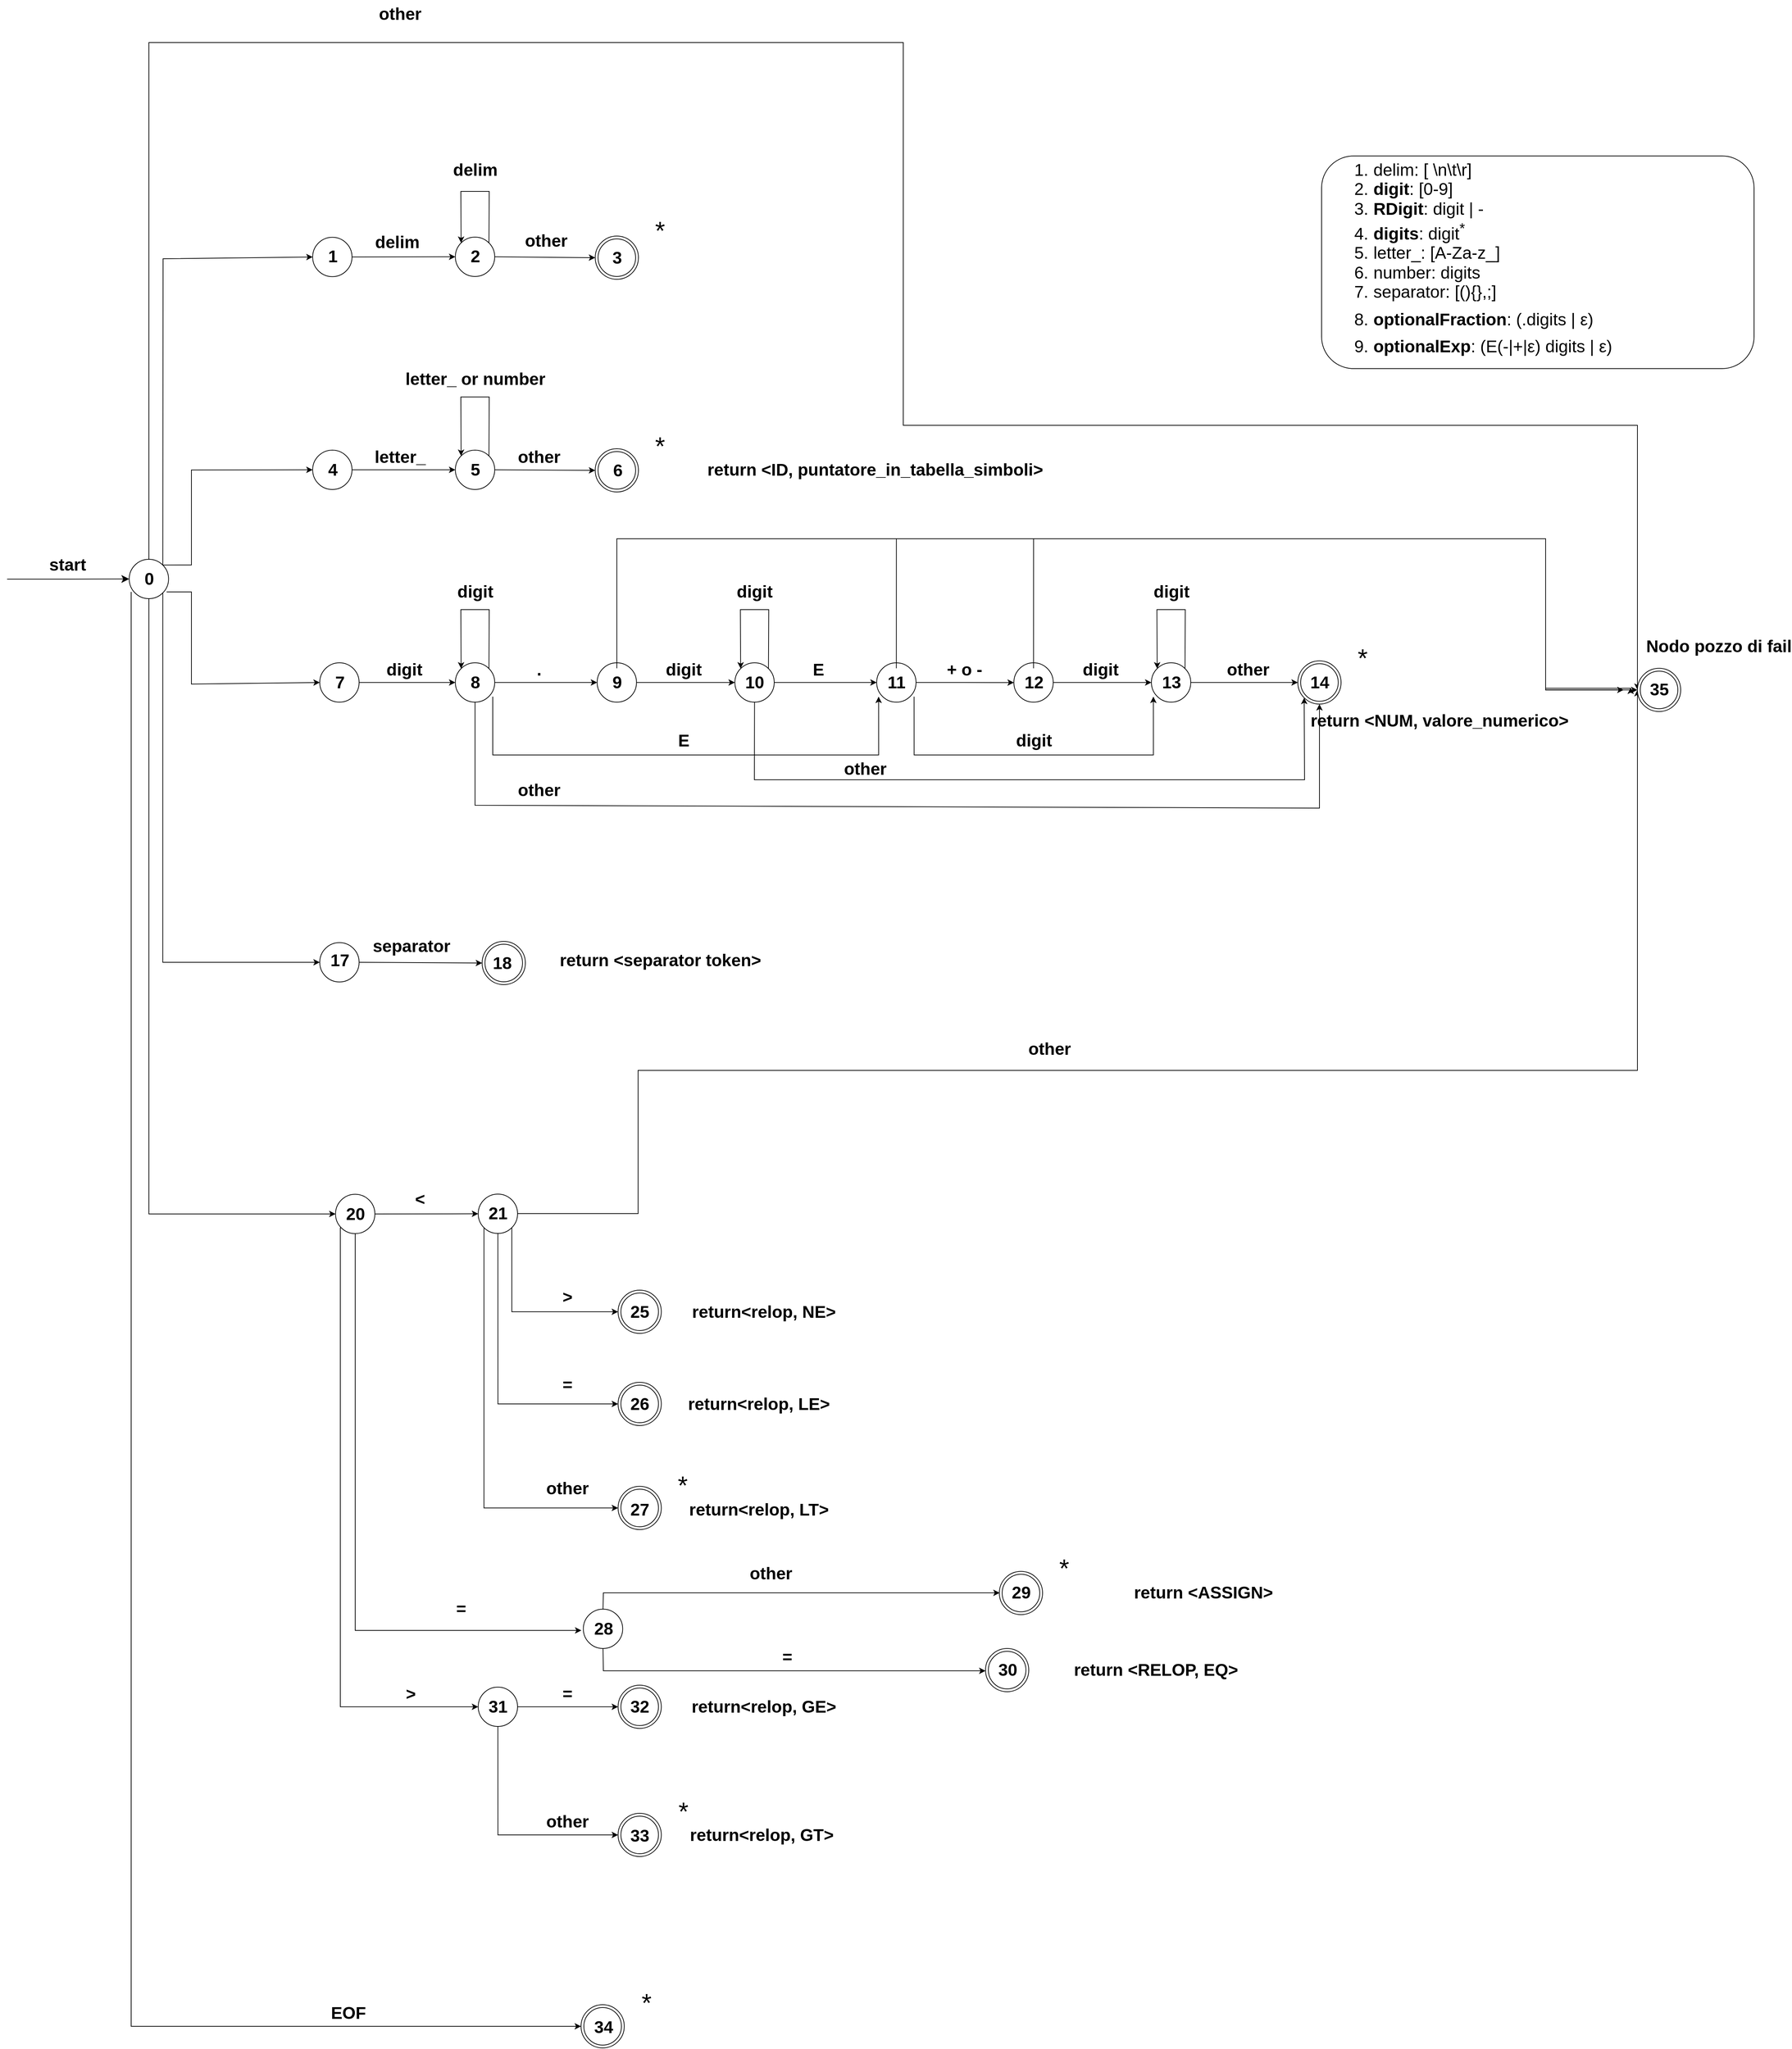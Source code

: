 <mxfile version="24.7.17">
  <diagram name="Pagina-1" id="WgW28uKz9br-Brw7BvRS">
    <mxGraphModel dx="2927" dy="2283" grid="1" gridSize="10" guides="1" tooltips="1" connect="1" arrows="1" fold="1" page="1" pageScale="1" pageWidth="827" pageHeight="1169" background="#ffffff" math="0" shadow="0">
      <root>
        <mxCell id="0" />
        <mxCell id="1" parent="0" />
        <mxCell id="e6L_8f4Bxv0aIU29b3-U-6" value="" style="ellipse;shape=doubleEllipse;whiteSpace=wrap;html=1;aspect=fixed;" parent="1" vertex="1">
          <mxGeometry x="-140" y="1108" width="61" height="61" as="geometry" />
        </mxCell>
        <mxCell id="9_uhdU1WOZ26FYubUej9-77" value="" style="ellipse;whiteSpace=wrap;html=1;aspect=fixed;" parent="1" vertex="1">
          <mxGeometry x="22.25" y="715" width="55.5" height="55.5" as="geometry" />
        </mxCell>
        <mxCell id="9_uhdU1WOZ26FYubUej9-138" style="edgeStyle=orthogonalEdgeStyle;rounded=0;orthogonalLoop=1;jettySize=auto;html=1;exitX=1;exitY=1;exitDx=0;exitDy=0;entryX=0;entryY=0.5;entryDx=0;entryDy=0;" parent="1" source="9_uhdU1WOZ26FYubUej9-35" target="9_uhdU1WOZ26FYubUej9-127" edge="1">
          <mxGeometry relative="1" as="geometry">
            <Array as="points">
              <mxPoint x="-590" y="1137" />
            </Array>
          </mxGeometry>
        </mxCell>
        <mxCell id="9_uhdU1WOZ26FYubUej9-169" style="edgeStyle=orthogonalEdgeStyle;rounded=0;orthogonalLoop=1;jettySize=auto;html=1;exitX=0.5;exitY=1;exitDx=0;exitDy=0;entryX=0;entryY=0.5;entryDx=0;entryDy=0;" parent="1" source="9_uhdU1WOZ26FYubUej9-35" target="9_uhdU1WOZ26FYubUej9-157" edge="1">
          <mxGeometry relative="1" as="geometry">
            <mxPoint x="-680" y="1515.594" as="targetPoint" />
          </mxGeometry>
        </mxCell>
        <mxCell id="9_uhdU1WOZ26FYubUej9-35" value="" style="ellipse;whiteSpace=wrap;html=1;aspect=fixed;" parent="1" vertex="1">
          <mxGeometry x="-637.75" y="569" width="55.5" height="55.5" as="geometry" />
        </mxCell>
        <mxCell id="9_uhdU1WOZ26FYubUej9-33" value="" style="ellipse;whiteSpace=wrap;html=1;aspect=fixed;" parent="1" vertex="1">
          <mxGeometry x="-177.75" y="114.5" width="55.5" height="55.5" as="geometry" />
        </mxCell>
        <mxCell id="9_uhdU1WOZ26FYubUej9-31" value="" style="ellipse;whiteSpace=wrap;html=1;aspect=fixed;" parent="1" vertex="1">
          <mxGeometry x="-379" y="114.75" width="55.5" height="55.5" as="geometry" />
        </mxCell>
        <mxCell id="9_uhdU1WOZ26FYubUej9-238" style="edgeStyle=orthogonalEdgeStyle;rounded=0;orthogonalLoop=1;jettySize=auto;html=1;exitX=0.5;exitY=0;exitDx=0;exitDy=0;entryX=0;entryY=0.5;entryDx=0;entryDy=0;" parent="1" source="9_uhdU1WOZ26FYubUej9-35" target="hFTQxjm5SU2RdiJBIE2X-9" edge="1">
          <mxGeometry relative="1" as="geometry">
            <mxPoint x="16.75" y="-169.5" as="targetPoint" />
            <Array as="points">
              <mxPoint x="-610" y="-160" />
              <mxPoint x="454" y="-160" />
              <mxPoint x="454" y="380" />
              <mxPoint x="1490" y="380" />
            </Array>
          </mxGeometry>
        </mxCell>
        <mxCell id="hFTQxjm5SU2RdiJBIE2X-6" style="edgeStyle=orthogonalEdgeStyle;rounded=0;orthogonalLoop=1;jettySize=auto;html=1;exitX=0.25;exitY=1;exitDx=0;exitDy=0;entryX=0;entryY=0.5;entryDx=0;entryDy=0;" parent="1" source="9_uhdU1WOZ26FYubUej9-2" target="hFTQxjm5SU2RdiJBIE2X-1" edge="1">
          <mxGeometry relative="1" as="geometry" />
        </mxCell>
        <mxCell id="9_uhdU1WOZ26FYubUej9-2" value="0" style="text;strokeColor=none;fillColor=none;html=1;fontSize=24;fontStyle=1;verticalAlign=middle;align=center;" parent="1" vertex="1">
          <mxGeometry x="-660" y="579.5" width="100" height="35.5" as="geometry" />
        </mxCell>
        <mxCell id="9_uhdU1WOZ26FYubUej9-5" value="" style="edgeStyle=elbowEdgeStyle;elbow=horizontal;endArrow=classic;html=1;curved=0;rounded=0;endSize=8;startSize=8;entryX=0;entryY=0.5;entryDx=0;entryDy=0;" parent="1" target="9_uhdU1WOZ26FYubUej9-35" edge="1">
          <mxGeometry width="50" height="50" relative="1" as="geometry">
            <mxPoint x="-810" y="597" as="sourcePoint" />
            <mxPoint x="-610" y="480" as="targetPoint" />
          </mxGeometry>
        </mxCell>
        <mxCell id="9_uhdU1WOZ26FYubUej9-6" value="start" style="text;strokeColor=none;fillColor=none;html=1;fontSize=24;fontStyle=1;verticalAlign=middle;align=center;" parent="1" vertex="1">
          <mxGeometry x="-759" y="569" width="67" height="15" as="geometry" />
        </mxCell>
        <mxCell id="9_uhdU1WOZ26FYubUej9-10" value="" style="endArrow=classic;html=1;rounded=0;exitX=1;exitY=0;exitDx=0;exitDy=0;entryX=0;entryY=0.5;entryDx=0;entryDy=0;" parent="1" source="9_uhdU1WOZ26FYubUej9-35" target="9_uhdU1WOZ26FYubUej9-31" edge="1">
          <mxGeometry width="50" height="50" relative="1" as="geometry">
            <mxPoint x="-599.02" y="568.641" as="sourcePoint" />
            <mxPoint x="-390.0" y="265.5" as="targetPoint" />
            <Array as="points">
              <mxPoint x="-590" y="145" />
            </Array>
          </mxGeometry>
        </mxCell>
        <mxCell id="9_uhdU1WOZ26FYubUej9-11" value="1" style="text;strokeColor=none;fillColor=none;html=1;fontSize=24;fontStyle=1;verticalAlign=middle;align=center;" parent="1" vertex="1">
          <mxGeometry x="-401.25" y="122" width="100" height="40" as="geometry" />
        </mxCell>
        <mxCell id="9_uhdU1WOZ26FYubUej9-15" value="2" style="text;strokeColor=none;fillColor=none;html=1;fontSize=24;fontStyle=1;verticalAlign=middle;align=center;" parent="1" vertex="1">
          <mxGeometry x="-200" y="122.25" width="100" height="40" as="geometry" />
        </mxCell>
        <mxCell id="9_uhdU1WOZ26FYubUej9-16" value="" style="endArrow=classic;html=1;rounded=0;exitX=1;exitY=0.5;exitDx=0;exitDy=0;entryX=0;entryY=0.5;entryDx=0;entryDy=0;" parent="1" source="9_uhdU1WOZ26FYubUej9-31" target="9_uhdU1WOZ26FYubUej9-33" edge="1">
          <mxGeometry width="50" height="50" relative="1" as="geometry">
            <mxPoint x="-420" y="352" as="sourcePoint" />
            <mxPoint x="-180" y="142" as="targetPoint" />
          </mxGeometry>
        </mxCell>
        <mxCell id="9_uhdU1WOZ26FYubUej9-17" value="delim" style="text;strokeColor=none;fillColor=none;html=1;fontSize=24;fontStyle=1;verticalAlign=middle;align=center;" parent="1" vertex="1">
          <mxGeometry x="-310" y="102" width="100" height="40" as="geometry" />
        </mxCell>
        <mxCell id="9_uhdU1WOZ26FYubUej9-19" value="" style="endArrow=classic;html=1;rounded=0;exitX=1;exitY=0;exitDx=0;exitDy=0;entryX=0;entryY=0;entryDx=0;entryDy=0;" parent="1" source="9_uhdU1WOZ26FYubUej9-33" target="9_uhdU1WOZ26FYubUej9-33" edge="1">
          <mxGeometry width="50" height="50" relative="1" as="geometry">
            <mxPoint x="-128.433" y="120.503" as="sourcePoint" />
            <mxPoint x="-175" y="140" as="targetPoint" />
            <Array as="points">
              <mxPoint x="-130" y="50" />
              <mxPoint x="-170" y="50" />
            </Array>
          </mxGeometry>
        </mxCell>
        <mxCell id="9_uhdU1WOZ26FYubUej9-20" value="delim" style="text;strokeColor=none;fillColor=none;html=1;fontSize=24;fontStyle=1;verticalAlign=middle;align=center;" parent="1" vertex="1">
          <mxGeometry x="-200" width="100" height="40" as="geometry" />
        </mxCell>
        <mxCell id="9_uhdU1WOZ26FYubUej9-22" value="" style="ellipse;shape=doubleEllipse;whiteSpace=wrap;html=1;aspect=fixed;" parent="1" vertex="1">
          <mxGeometry x="19.5" y="113" width="61" height="61" as="geometry" />
        </mxCell>
        <mxCell id="9_uhdU1WOZ26FYubUej9-23" value="3" style="text;strokeColor=none;fillColor=none;html=1;fontSize=24;fontStyle=1;verticalAlign=middle;align=center;" parent="1" vertex="1">
          <mxGeometry y="123.5" width="100" height="40" as="geometry" />
        </mxCell>
        <mxCell id="9_uhdU1WOZ26FYubUej9-24" value="" style="endArrow=classic;html=1;rounded=0;entryX=0;entryY=0.5;entryDx=0;entryDy=0;exitX=1;exitY=0.5;exitDx=0;exitDy=0;" parent="1" source="9_uhdU1WOZ26FYubUej9-33" target="9_uhdU1WOZ26FYubUej9-22" edge="1">
          <mxGeometry width="50" height="50" relative="1" as="geometry">
            <mxPoint x="-117.121" y="142.147" as="sourcePoint" />
            <mxPoint x="-250" y="230" as="targetPoint" />
          </mxGeometry>
        </mxCell>
        <mxCell id="9_uhdU1WOZ26FYubUej9-27" value="other" style="text;strokeColor=none;fillColor=none;html=1;fontSize=24;fontStyle=1;verticalAlign=middle;align=center;" parent="1" vertex="1">
          <mxGeometry x="-100" y="100" width="100" height="40" as="geometry" />
        </mxCell>
        <mxCell id="9_uhdU1WOZ26FYubUej9-28" value="&lt;font style=&quot;font-size: 36px;&quot;&gt;*&lt;/font&gt;" style="text;html=1;align=center;verticalAlign=middle;whiteSpace=wrap;rounded=0;" parent="1" vertex="1">
          <mxGeometry x="80.5" y="90" width="60" height="30" as="geometry" />
        </mxCell>
        <mxCell id="9_uhdU1WOZ26FYubUej9-36" value="" style="ellipse;whiteSpace=wrap;html=1;aspect=fixed;" parent="1" vertex="1">
          <mxGeometry x="-379" y="415" width="55.5" height="55.5" as="geometry" />
        </mxCell>
        <mxCell id="9_uhdU1WOZ26FYubUej9-37" value="4" style="text;strokeColor=none;fillColor=none;html=1;fontSize=24;fontStyle=1;verticalAlign=middle;align=center;" parent="1" vertex="1">
          <mxGeometry x="-401.25" y="422.75" width="100" height="40" as="geometry" />
        </mxCell>
        <mxCell id="9_uhdU1WOZ26FYubUej9-38" value="" style="endArrow=classic;html=1;rounded=0;exitX=1;exitY=0;exitDx=0;exitDy=0;entryX=0;entryY=0.5;entryDx=0;entryDy=0;" parent="1" source="9_uhdU1WOZ26FYubUej9-35" target="9_uhdU1WOZ26FYubUej9-36" edge="1">
          <mxGeometry width="50" height="50" relative="1" as="geometry">
            <mxPoint x="-280" y="505" as="sourcePoint" />
            <mxPoint x="-410" y="365" as="targetPoint" />
            <Array as="points">
              <mxPoint x="-550" y="577" />
              <mxPoint x="-550" y="443" />
            </Array>
          </mxGeometry>
        </mxCell>
        <mxCell id="9_uhdU1WOZ26FYubUej9-39" value="" style="endArrow=classic;html=1;rounded=0;exitX=1;exitY=0.5;exitDx=0;exitDy=0;entryX=0;entryY=0.5;entryDx=0;entryDy=0;" parent="1" source="9_uhdU1WOZ26FYubUej9-36" target="9_uhdU1WOZ26FYubUej9-40" edge="1">
          <mxGeometry width="50" height="50" relative="1" as="geometry">
            <mxPoint x="-310" y="485" as="sourcePoint" />
            <mxPoint x="-180" y="443" as="targetPoint" />
          </mxGeometry>
        </mxCell>
        <mxCell id="9_uhdU1WOZ26FYubUej9-40" value="" style="ellipse;whiteSpace=wrap;html=1;aspect=fixed;" parent="1" vertex="1">
          <mxGeometry x="-177.75" y="415" width="55.5" height="55.5" as="geometry" />
        </mxCell>
        <mxCell id="9_uhdU1WOZ26FYubUej9-42" value="" style="endArrow=classic;html=1;rounded=0;exitX=1;exitY=0.5;exitDx=0;exitDy=0;entryX=0;entryY=0.5;entryDx=0;entryDy=0;" parent="1" source="9_uhdU1WOZ26FYubUej9-40" target="9_uhdU1WOZ26FYubUej9-46" edge="1">
          <mxGeometry width="50" height="50" relative="1" as="geometry">
            <mxPoint x="-390" y="695" as="sourcePoint" />
            <mxPoint x="22.25" y="442.75" as="targetPoint" />
          </mxGeometry>
        </mxCell>
        <mxCell id="9_uhdU1WOZ26FYubUej9-43" value="5" style="text;strokeColor=none;fillColor=none;html=1;fontSize=24;fontStyle=1;verticalAlign=middle;align=center;" parent="1" vertex="1">
          <mxGeometry x="-200" y="422.75" width="100" height="40" as="geometry" />
        </mxCell>
        <mxCell id="9_uhdU1WOZ26FYubUej9-46" value="" style="ellipse;shape=doubleEllipse;whiteSpace=wrap;html=1;aspect=fixed;" parent="1" vertex="1">
          <mxGeometry x="19.5" y="413" width="61" height="61" as="geometry" />
        </mxCell>
        <mxCell id="9_uhdU1WOZ26FYubUej9-47" value="6" style="text;strokeColor=none;fillColor=none;html=1;fontSize=24;fontStyle=1;verticalAlign=middle;align=center;" parent="1" vertex="1">
          <mxGeometry x="1" y="423.5" width="100" height="40" as="geometry" />
        </mxCell>
        <mxCell id="9_uhdU1WOZ26FYubUej9-48" value="&lt;font style=&quot;font-size: 36px;&quot;&gt;*&lt;/font&gt;" style="text;html=1;align=center;verticalAlign=middle;whiteSpace=wrap;rounded=0;" parent="1" vertex="1">
          <mxGeometry x="80.5" y="393.5" width="60" height="30" as="geometry" />
        </mxCell>
        <mxCell id="9_uhdU1WOZ26FYubUej9-49" value="letter_" style="text;strokeColor=none;fillColor=none;html=1;fontSize=24;fontStyle=1;verticalAlign=middle;align=center;" parent="1" vertex="1">
          <mxGeometry x="-306" y="405" width="100" height="40" as="geometry" />
        </mxCell>
        <mxCell id="9_uhdU1WOZ26FYubUej9-50" value="" style="endArrow=classic;html=1;rounded=0;exitX=1;exitY=0;exitDx=0;exitDy=0;entryX=0;entryY=0;entryDx=0;entryDy=0;" parent="1" source="9_uhdU1WOZ26FYubUej9-40" target="9_uhdU1WOZ26FYubUej9-40" edge="1">
          <mxGeometry width="50" height="50" relative="1" as="geometry">
            <mxPoint x="-130" y="413" as="sourcePoint" />
            <mxPoint x="-170" y="413" as="targetPoint" />
            <Array as="points">
              <mxPoint x="-130" y="340" />
              <mxPoint x="-170" y="340" />
            </Array>
          </mxGeometry>
        </mxCell>
        <mxCell id="9_uhdU1WOZ26FYubUej9-51" value="letter_ or number" style="text;strokeColor=none;fillColor=none;html=1;fontSize=24;fontStyle=1;verticalAlign=middle;align=center;" parent="1" vertex="1">
          <mxGeometry x="-200" y="295" width="100" height="40" as="geometry" />
        </mxCell>
        <mxCell id="9_uhdU1WOZ26FYubUej9-53" value="other" style="text;strokeColor=none;fillColor=none;html=1;fontSize=24;fontStyle=1;verticalAlign=middle;align=center;" parent="1" vertex="1">
          <mxGeometry x="-110" y="405" width="100" height="40" as="geometry" />
        </mxCell>
        <mxCell id="9_uhdU1WOZ26FYubUej9-55" value="return &amp;lt;ID, puntatore_in_tabella_simboli&amp;gt;" style="text;strokeColor=none;fillColor=none;html=1;fontSize=24;fontStyle=1;verticalAlign=middle;align=center;" parent="1" vertex="1">
          <mxGeometry x="364" y="422.75" width="100" height="40" as="geometry" />
        </mxCell>
        <mxCell id="9_uhdU1WOZ26FYubUej9-65" value="" style="endArrow=classic;html=1;rounded=0;exitX=0.75;exitY=1;exitDx=0;exitDy=0;entryX=0;entryY=0.5;entryDx=0;entryDy=0;" parent="1" source="9_uhdU1WOZ26FYubUej9-2" target="9_uhdU1WOZ26FYubUej9-66" edge="1">
          <mxGeometry width="50" height="50" relative="1" as="geometry">
            <mxPoint x="-540" y="665.219" as="sourcePoint" />
            <mxPoint x="-390" y="745" as="targetPoint" />
            <Array as="points">
              <mxPoint x="-550" y="615" />
              <mxPoint x="-550" y="745" />
            </Array>
          </mxGeometry>
        </mxCell>
        <mxCell id="9_uhdU1WOZ26FYubUej9-66" value="" style="ellipse;whiteSpace=wrap;html=1;aspect=fixed;" parent="1" vertex="1">
          <mxGeometry x="-369" y="715" width="55.5" height="55.5" as="geometry" />
        </mxCell>
        <mxCell id="9_uhdU1WOZ26FYubUej9-67" value="7" style="text;strokeColor=none;fillColor=none;html=1;fontSize=24;fontStyle=1;verticalAlign=middle;align=center;" parent="1" vertex="1">
          <mxGeometry x="-391.25" y="722.75" width="100" height="40" as="geometry" />
        </mxCell>
        <mxCell id="9_uhdU1WOZ26FYubUej9-68" value="" style="endArrow=classic;html=1;rounded=0;entryX=0;entryY=0.5;entryDx=0;entryDy=0;exitX=1;exitY=0.5;exitDx=0;exitDy=0;" parent="1" source="9_uhdU1WOZ26FYubUej9-66" target="9_uhdU1WOZ26FYubUej9-69" edge="1">
          <mxGeometry width="50" height="50" relative="1" as="geometry">
            <mxPoint x="-310" y="743" as="sourcePoint" />
            <mxPoint x="-167" y="743" as="targetPoint" />
          </mxGeometry>
        </mxCell>
        <mxCell id="9_uhdU1WOZ26FYubUej9-69" value="" style="ellipse;whiteSpace=wrap;html=1;aspect=fixed;" parent="1" vertex="1">
          <mxGeometry x="-177.75" y="715" width="55.5" height="55.5" as="geometry" />
        </mxCell>
        <mxCell id="GGLiONGw6-5u2sI7iCdK-1" style="edgeStyle=orthogonalEdgeStyle;rounded=0;orthogonalLoop=1;jettySize=auto;html=1;exitX=0.5;exitY=0;exitDx=0;exitDy=0;entryX=0;entryY=0.5;entryDx=0;entryDy=0;" parent="1" source="9_uhdU1WOZ26FYubUej9-70" target="hFTQxjm5SU2RdiJBIE2X-10" edge="1">
          <mxGeometry relative="1" as="geometry">
            <Array as="points">
              <mxPoint x="50" y="540" />
              <mxPoint x="1360" y="540" />
              <mxPoint x="1360" y="753" />
            </Array>
          </mxGeometry>
        </mxCell>
        <mxCell id="9_uhdU1WOZ26FYubUej9-70" value="9" style="text;strokeColor=none;fillColor=none;html=1;fontSize=24;fontStyle=1;verticalAlign=middle;align=center;" parent="1" vertex="1">
          <mxGeometry y="722.75" width="100" height="40" as="geometry" />
        </mxCell>
        <mxCell id="9_uhdU1WOZ26FYubUej9-71" value="digit" style="text;strokeColor=none;fillColor=none;html=1;fontSize=24;fontStyle=1;verticalAlign=middle;align=center;" parent="1" vertex="1">
          <mxGeometry x="-300" y="705" width="100" height="40" as="geometry" />
        </mxCell>
        <mxCell id="9_uhdU1WOZ26FYubUej9-72" value="" style="endArrow=classic;html=1;rounded=0;exitX=1;exitY=0;exitDx=0;exitDy=0;entryX=0;entryY=0;entryDx=0;entryDy=0;" parent="1" source="9_uhdU1WOZ26FYubUej9-69" target="9_uhdU1WOZ26FYubUej9-69" edge="1">
          <mxGeometry width="50" height="50" relative="1" as="geometry">
            <mxPoint x="-130" y="713" as="sourcePoint" />
            <mxPoint x="-170" y="713" as="targetPoint" />
            <Array as="points">
              <mxPoint x="-130" y="640" />
              <mxPoint x="-170" y="640" />
            </Array>
          </mxGeometry>
        </mxCell>
        <mxCell id="9_uhdU1WOZ26FYubUej9-73" value="digit" style="text;strokeColor=none;fillColor=none;html=1;fontSize=24;fontStyle=1;verticalAlign=middle;align=center;" parent="1" vertex="1">
          <mxGeometry x="-200" y="595" width="100" height="40" as="geometry" />
        </mxCell>
        <mxCell id="9_uhdU1WOZ26FYubUej9-76" value="" style="endArrow=classic;html=1;rounded=0;exitX=1;exitY=0.5;exitDx=0;exitDy=0;entryX=0;entryY=0.5;entryDx=0;entryDy=0;" parent="1" source="9_uhdU1WOZ26FYubUej9-69" target="9_uhdU1WOZ26FYubUej9-77" edge="1">
          <mxGeometry width="50" height="50" relative="1" as="geometry">
            <mxPoint x="90" y="695" as="sourcePoint" />
            <mxPoint x="30" y="743" as="targetPoint" />
          </mxGeometry>
        </mxCell>
        <mxCell id="9_uhdU1WOZ26FYubUej9-78" value="" style="endArrow=classic;html=1;rounded=0;exitX=0.5;exitY=1;exitDx=0;exitDy=0;entryX=0.5;entryY=1;entryDx=0;entryDy=0;" parent="1" source="9_uhdU1WOZ26FYubUej9-69" target="9_uhdU1WOZ26FYubUej9-111" edge="1">
          <mxGeometry width="50" height="50" relative="1" as="geometry">
            <mxPoint x="-112" y="753" as="sourcePoint" />
            <mxPoint x="1030" y="920" as="targetPoint" />
            <Array as="points">
              <mxPoint x="-150" y="916" />
              <mxPoint x="1041" y="920" />
            </Array>
          </mxGeometry>
        </mxCell>
        <mxCell id="9_uhdU1WOZ26FYubUej9-121" style="edgeStyle=orthogonalEdgeStyle;rounded=0;orthogonalLoop=1;jettySize=auto;html=1;exitX=0.75;exitY=1;exitDx=0;exitDy=0;entryX=0.25;entryY=1;entryDx=0;entryDy=0;" parent="1" source="9_uhdU1WOZ26FYubUej9-80" target="9_uhdU1WOZ26FYubUej9-107" edge="1">
          <mxGeometry relative="1" as="geometry">
            <Array as="points">
              <mxPoint x="-125" y="845" />
              <mxPoint x="419" y="845" />
            </Array>
          </mxGeometry>
        </mxCell>
        <mxCell id="9_uhdU1WOZ26FYubUej9-80" value="8" style="text;strokeColor=none;fillColor=none;html=1;fontSize=24;fontStyle=1;verticalAlign=middle;align=center;" parent="1" vertex="1">
          <mxGeometry x="-200" y="722.75" width="100" height="40" as="geometry" />
        </mxCell>
        <mxCell id="9_uhdU1WOZ26FYubUej9-81" value="." style="text;strokeColor=none;fillColor=none;html=1;fontSize=24;fontStyle=1;verticalAlign=middle;align=center;" parent="1" vertex="1">
          <mxGeometry x="-110" y="705" width="100" height="40" as="geometry" />
        </mxCell>
        <mxCell id="9_uhdU1WOZ26FYubUej9-93" style="edgeStyle=orthogonalEdgeStyle;rounded=0;orthogonalLoop=1;jettySize=auto;html=1;exitX=1;exitY=0.5;exitDx=0;exitDy=0;" parent="1" source="9_uhdU1WOZ26FYubUej9-82" edge="1">
          <mxGeometry relative="1" as="geometry">
            <mxPoint x="610.0" y="742.923" as="targetPoint" />
          </mxGeometry>
        </mxCell>
        <mxCell id="9_uhdU1WOZ26FYubUej9-82" value="" style="ellipse;whiteSpace=wrap;html=1;aspect=fixed;" parent="1" vertex="1">
          <mxGeometry x="416.5" y="715" width="55.5" height="55.5" as="geometry" />
        </mxCell>
        <mxCell id="9_uhdU1WOZ26FYubUej9-83" value="" style="endArrow=classic;html=1;rounded=0;entryX=0;entryY=0.5;entryDx=0;entryDy=0;exitX=1;exitY=0.5;exitDx=0;exitDy=0;" parent="1" source="9_uhdU1WOZ26FYubUej9-77" target="9_uhdU1WOZ26FYubUej9-84" edge="1">
          <mxGeometry width="50" height="50" relative="1" as="geometry">
            <mxPoint x="60.0" y="742.75" as="sourcePoint" />
            <mxPoint x="227.25" y="743" as="targetPoint" />
          </mxGeometry>
        </mxCell>
        <mxCell id="9_uhdU1WOZ26FYubUej9-84" value="" style="ellipse;whiteSpace=wrap;html=1;aspect=fixed;" parent="1" vertex="1">
          <mxGeometry x="216.5" y="715" width="55.5" height="55.5" as="geometry" />
        </mxCell>
        <mxCell id="9_uhdU1WOZ26FYubUej9-85" value="digit" style="text;strokeColor=none;fillColor=none;html=1;fontSize=24;fontStyle=1;verticalAlign=middle;align=center;" parent="1" vertex="1">
          <mxGeometry x="94.25" y="705" width="100" height="40" as="geometry" />
        </mxCell>
        <mxCell id="9_uhdU1WOZ26FYubUej9-86" value="" style="endArrow=classic;html=1;rounded=0;exitX=1;exitY=0;exitDx=0;exitDy=0;entryX=0;entryY=0;entryDx=0;entryDy=0;" parent="1" source="9_uhdU1WOZ26FYubUej9-84" target="9_uhdU1WOZ26FYubUej9-84" edge="1">
          <mxGeometry width="50" height="50" relative="1" as="geometry">
            <mxPoint x="264.25" y="713" as="sourcePoint" />
            <mxPoint x="224.25" y="713" as="targetPoint" />
            <Array as="points">
              <mxPoint x="264.25" y="640" />
              <mxPoint x="224.25" y="640" />
            </Array>
          </mxGeometry>
        </mxCell>
        <mxCell id="9_uhdU1WOZ26FYubUej9-87" value="digit" style="text;strokeColor=none;fillColor=none;html=1;fontSize=24;fontStyle=1;verticalAlign=middle;align=center;" parent="1" vertex="1">
          <mxGeometry x="194.25" y="595" width="100" height="40" as="geometry" />
        </mxCell>
        <mxCell id="9_uhdU1WOZ26FYubUej9-88" value="" style="endArrow=classic;html=1;rounded=0;exitX=1;exitY=0.5;exitDx=0;exitDy=0;entryX=0;entryY=0.5;entryDx=0;entryDy=0;" parent="1" source="9_uhdU1WOZ26FYubUej9-84" target="9_uhdU1WOZ26FYubUej9-82" edge="1">
          <mxGeometry width="50" height="50" relative="1" as="geometry">
            <mxPoint x="484.25" y="695" as="sourcePoint" />
            <mxPoint x="424.25" y="743" as="targetPoint" />
          </mxGeometry>
        </mxCell>
        <mxCell id="9_uhdU1WOZ26FYubUej9-89" value="10" style="text;strokeColor=none;fillColor=none;html=1;fontSize=24;fontStyle=1;verticalAlign=middle;align=center;" parent="1" vertex="1">
          <mxGeometry x="194.25" y="722.75" width="100" height="40" as="geometry" />
        </mxCell>
        <mxCell id="9_uhdU1WOZ26FYubUej9-90" value="E" style="text;strokeColor=none;fillColor=none;html=1;fontSize=24;fontStyle=1;verticalAlign=middle;align=center;" parent="1" vertex="1">
          <mxGeometry x="284.25" y="705" width="100" height="40" as="geometry" />
        </mxCell>
        <mxCell id="9_uhdU1WOZ26FYubUej9-91" value="" style="endArrow=classic;html=1;rounded=0;exitX=0.5;exitY=1;exitDx=0;exitDy=0;entryX=0;entryY=1;entryDx=0;entryDy=0;" parent="1" source="9_uhdU1WOZ26FYubUej9-84" target="9_uhdU1WOZ26FYubUej9-111" edge="1">
          <mxGeometry width="50" height="50" relative="1" as="geometry">
            <mxPoint x="248.5" y="770.5" as="sourcePoint" />
            <mxPoint x="417.5" y="915.5" as="targetPoint" />
            <Array as="points">
              <mxPoint x="244" y="880" />
              <mxPoint x="1020" y="880" />
            </Array>
          </mxGeometry>
        </mxCell>
        <mxCell id="9_uhdU1WOZ26FYubUej9-94" value="" style="ellipse;whiteSpace=wrap;html=1;aspect=fixed;" parent="1" vertex="1">
          <mxGeometry x="610" y="715" width="55.5" height="55.5" as="geometry" />
        </mxCell>
        <mxCell id="9_uhdU1WOZ26FYubUej9-95" value="+ o -" style="text;strokeColor=none;fillColor=none;html=1;fontSize=24;fontStyle=1;verticalAlign=middle;align=center;" parent="1" vertex="1">
          <mxGeometry x="490" y="705" width="100" height="40" as="geometry" />
        </mxCell>
        <mxCell id="9_uhdU1WOZ26FYubUej9-102" value="" style="endArrow=classic;html=1;rounded=0;entryX=0;entryY=0.5;entryDx=0;entryDy=0;exitX=1;exitY=0.5;exitDx=0;exitDy=0;" parent="1" source="9_uhdU1WOZ26FYubUej9-94" target="9_uhdU1WOZ26FYubUej9-103" edge="1">
          <mxGeometry width="50" height="50" relative="1" as="geometry">
            <mxPoint x="665.5" y="743" as="sourcePoint" />
            <mxPoint x="814.75" y="743" as="targetPoint" />
          </mxGeometry>
        </mxCell>
        <mxCell id="9_uhdU1WOZ26FYubUej9-113" style="edgeStyle=orthogonalEdgeStyle;rounded=0;orthogonalLoop=1;jettySize=auto;html=1;exitX=1;exitY=0.5;exitDx=0;exitDy=0;" parent="1" source="9_uhdU1WOZ26FYubUej9-103" target="9_uhdU1WOZ26FYubUej9-111" edge="1">
          <mxGeometry relative="1" as="geometry" />
        </mxCell>
        <mxCell id="9_uhdU1WOZ26FYubUej9-103" value="" style="ellipse;whiteSpace=wrap;html=1;aspect=fixed;" parent="1" vertex="1">
          <mxGeometry x="804" y="715" width="55.5" height="55.5" as="geometry" />
        </mxCell>
        <mxCell id="9_uhdU1WOZ26FYubUej9-104" value="digit" style="text;strokeColor=none;fillColor=none;html=1;fontSize=24;fontStyle=1;verticalAlign=middle;align=center;" parent="1" vertex="1">
          <mxGeometry x="681.75" y="705" width="100" height="40" as="geometry" />
        </mxCell>
        <mxCell id="9_uhdU1WOZ26FYubUej9-105" value="" style="endArrow=classic;html=1;rounded=0;exitX=1;exitY=0;exitDx=0;exitDy=0;entryX=0;entryY=0;entryDx=0;entryDy=0;" parent="1" source="9_uhdU1WOZ26FYubUej9-103" target="9_uhdU1WOZ26FYubUej9-103" edge="1">
          <mxGeometry width="50" height="50" relative="1" as="geometry">
            <mxPoint x="851.75" y="713" as="sourcePoint" />
            <mxPoint x="811.75" y="713" as="targetPoint" />
            <Array as="points">
              <mxPoint x="851.75" y="640" />
              <mxPoint x="811.75" y="640" />
            </Array>
          </mxGeometry>
        </mxCell>
        <mxCell id="9_uhdU1WOZ26FYubUej9-106" value="digit" style="text;strokeColor=none;fillColor=none;html=1;fontSize=24;fontStyle=1;verticalAlign=middle;align=center;" parent="1" vertex="1">
          <mxGeometry x="781.75" y="595" width="100" height="40" as="geometry" />
        </mxCell>
        <mxCell id="9_uhdU1WOZ26FYubUej9-122" style="edgeStyle=orthogonalEdgeStyle;rounded=0;orthogonalLoop=1;jettySize=auto;html=1;exitX=0.75;exitY=1;exitDx=0;exitDy=0;entryX=0.25;entryY=1;entryDx=0;entryDy=0;" parent="1" source="9_uhdU1WOZ26FYubUej9-107" target="9_uhdU1WOZ26FYubUej9-117" edge="1">
          <mxGeometry relative="1" as="geometry">
            <Array as="points">
              <mxPoint x="469" y="845" />
              <mxPoint x="807" y="845" />
            </Array>
          </mxGeometry>
        </mxCell>
        <mxCell id="hFTQxjm5SU2RdiJBIE2X-13" style="edgeStyle=orthogonalEdgeStyle;rounded=0;orthogonalLoop=1;jettySize=auto;html=1;exitX=0.5;exitY=0;exitDx=0;exitDy=0;" parent="1" source="9_uhdU1WOZ26FYubUej9-107" edge="1">
          <mxGeometry relative="1" as="geometry">
            <mxPoint x="1480" y="750.0" as="targetPoint" />
            <Array as="points">
              <mxPoint x="444" y="540" />
              <mxPoint x="1360" y="540" />
              <mxPoint x="1360" y="751" />
            </Array>
          </mxGeometry>
        </mxCell>
        <mxCell id="9_uhdU1WOZ26FYubUej9-107" value="11" style="text;strokeColor=none;fillColor=none;html=1;fontSize=24;fontStyle=1;verticalAlign=middle;align=center;" parent="1" vertex="1">
          <mxGeometry x="394.25" y="722.75" width="100" height="40" as="geometry" />
        </mxCell>
        <mxCell id="hFTQxjm5SU2RdiJBIE2X-12" style="edgeStyle=orthogonalEdgeStyle;rounded=0;orthogonalLoop=1;jettySize=auto;html=1;exitX=0.5;exitY=0;exitDx=0;exitDy=0;entryX=0;entryY=0.5;entryDx=0;entryDy=0;" parent="1" source="9_uhdU1WOZ26FYubUej9-108" target="hFTQxjm5SU2RdiJBIE2X-9" edge="1">
          <mxGeometry relative="1" as="geometry">
            <mxPoint x="1440" y="730" as="targetPoint" />
            <Array as="points">
              <mxPoint x="638" y="540" />
              <mxPoint x="1360" y="540" />
              <mxPoint x="1360" y="753" />
            </Array>
          </mxGeometry>
        </mxCell>
        <mxCell id="9_uhdU1WOZ26FYubUej9-108" value="12" style="text;strokeColor=none;fillColor=none;html=1;fontSize=24;fontStyle=1;verticalAlign=middle;align=center;" parent="1" vertex="1">
          <mxGeometry x="587.75" y="722.75" width="100" height="40" as="geometry" />
        </mxCell>
        <mxCell id="9_uhdU1WOZ26FYubUej9-111" value="" style="ellipse;shape=doubleEllipse;whiteSpace=wrap;html=1;aspect=fixed;" parent="1" vertex="1">
          <mxGeometry x="1010.5" y="712.25" width="61" height="61" as="geometry" />
        </mxCell>
        <mxCell id="9_uhdU1WOZ26FYubUej9-114" value="other" style="text;strokeColor=none;fillColor=none;html=1;fontSize=24;fontStyle=1;verticalAlign=middle;align=center;" parent="1" vertex="1">
          <mxGeometry x="890" y="705" width="100" height="40" as="geometry" />
        </mxCell>
        <mxCell id="9_uhdU1WOZ26FYubUej9-115" value="other" style="text;strokeColor=none;fillColor=none;html=1;fontSize=24;fontStyle=1;verticalAlign=middle;align=center;" parent="1" vertex="1">
          <mxGeometry x="350" y="845" width="100" height="40" as="geometry" />
        </mxCell>
        <mxCell id="9_uhdU1WOZ26FYubUej9-116" value="other" style="text;strokeColor=none;fillColor=none;html=1;fontSize=24;fontStyle=1;verticalAlign=middle;align=center;" parent="1" vertex="1">
          <mxGeometry x="-110" y="875" width="100" height="40" as="geometry" />
        </mxCell>
        <mxCell id="9_uhdU1WOZ26FYubUej9-117" value="13" style="text;strokeColor=none;fillColor=none;html=1;fontSize=24;fontStyle=1;verticalAlign=middle;align=center;" parent="1" vertex="1">
          <mxGeometry x="781.75" y="722.75" width="100" height="40" as="geometry" />
        </mxCell>
        <mxCell id="9_uhdU1WOZ26FYubUej9-118" value="14" style="text;strokeColor=none;fillColor=none;html=1;fontSize=24;fontStyle=1;verticalAlign=middle;align=center;" parent="1" vertex="1">
          <mxGeometry x="991" y="722.75" width="100" height="40" as="geometry" />
        </mxCell>
        <mxCell id="9_uhdU1WOZ26FYubUej9-123" value="E" style="text;strokeColor=none;fillColor=none;html=1;fontSize=24;fontStyle=1;verticalAlign=middle;align=center;" parent="1" vertex="1">
          <mxGeometry x="94.25" y="805" width="100" height="40" as="geometry" />
        </mxCell>
        <mxCell id="9_uhdU1WOZ26FYubUej9-124" value="digit" style="text;strokeColor=none;fillColor=none;html=1;fontSize=24;fontStyle=1;verticalAlign=middle;align=center;" parent="1" vertex="1">
          <mxGeometry x="587.75" y="805" width="100" height="40" as="geometry" />
        </mxCell>
        <mxCell id="9_uhdU1WOZ26FYubUej9-125" value="&lt;font style=&quot;font-size: 36px;&quot;&gt;*&lt;/font&gt;" style="text;html=1;align=center;verticalAlign=middle;whiteSpace=wrap;rounded=0;" parent="1" vertex="1">
          <mxGeometry x="1071.5" y="692.75" width="60" height="30" as="geometry" />
        </mxCell>
        <mxCell id="9_uhdU1WOZ26FYubUej9-127" value="" style="ellipse;whiteSpace=wrap;html=1;aspect=fixed;" parent="1" vertex="1">
          <mxGeometry x="-369" y="1109.75" width="55.5" height="55.5" as="geometry" />
        </mxCell>
        <mxCell id="9_uhdU1WOZ26FYubUej9-135" value="" style="endArrow=classic;html=1;rounded=0;exitX=1;exitY=0.5;exitDx=0;exitDy=0;entryX=0;entryY=0.5;entryDx=0;entryDy=0;" parent="1" source="9_uhdU1WOZ26FYubUej9-127" target="e6L_8f4Bxv0aIU29b3-U-6" edge="1">
          <mxGeometry width="50" height="50" relative="1" as="geometry">
            <mxPoint x="-200" y="1160" as="sourcePoint" />
            <mxPoint x="-145" y="1139" as="targetPoint" />
          </mxGeometry>
        </mxCell>
        <mxCell id="9_uhdU1WOZ26FYubUej9-136" value="separator" style="text;strokeColor=none;fillColor=none;html=1;fontSize=24;fontStyle=1;verticalAlign=middle;align=center;" parent="1" vertex="1">
          <mxGeometry x="-290" y="1095" width="100" height="40" as="geometry" />
        </mxCell>
        <mxCell id="9_uhdU1WOZ26FYubUej9-179" style="edgeStyle=orthogonalEdgeStyle;rounded=0;orthogonalLoop=1;jettySize=auto;html=1;exitX=1;exitY=1;exitDx=0;exitDy=0;entryX=0;entryY=0.5;entryDx=0;entryDy=0;" parent="1" source="9_uhdU1WOZ26FYubUej9-156" target="9_uhdU1WOZ26FYubUej9-173" edge="1">
          <mxGeometry relative="1" as="geometry">
            <Array as="points">
              <mxPoint x="-98" y="1631" />
            </Array>
          </mxGeometry>
        </mxCell>
        <mxCell id="9_uhdU1WOZ26FYubUej9-180" style="edgeStyle=orthogonalEdgeStyle;rounded=0;orthogonalLoop=1;jettySize=auto;html=1;exitX=0;exitY=1;exitDx=0;exitDy=0;entryX=0;entryY=0.5;entryDx=0;entryDy=0;" parent="1" source="9_uhdU1WOZ26FYubUej9-156" target="9_uhdU1WOZ26FYubUej9-177" edge="1">
          <mxGeometry relative="1" as="geometry">
            <Array as="points">
              <mxPoint x="-137" y="1907" />
            </Array>
          </mxGeometry>
        </mxCell>
        <mxCell id="9_uhdU1WOZ26FYubUej9-181" style="edgeStyle=orthogonalEdgeStyle;rounded=0;orthogonalLoop=1;jettySize=auto;html=1;exitX=0.5;exitY=1;exitDx=0;exitDy=0;entryX=0;entryY=0.5;entryDx=0;entryDy=0;" parent="1" source="9_uhdU1WOZ26FYubUej9-156" target="9_uhdU1WOZ26FYubUej9-175" edge="1">
          <mxGeometry relative="1" as="geometry" />
        </mxCell>
        <mxCell id="9_uhdU1WOZ26FYubUej9-156" value="" style="ellipse;whiteSpace=wrap;html=1;aspect=fixed;" parent="1" vertex="1">
          <mxGeometry x="-145.5" y="1464.5" width="55.5" height="55.5" as="geometry" />
        </mxCell>
        <mxCell id="9_uhdU1WOZ26FYubUej9-182" style="edgeStyle=orthogonalEdgeStyle;rounded=0;orthogonalLoop=1;jettySize=auto;html=1;exitX=0.5;exitY=1;exitDx=0;exitDy=0;" parent="1" source="9_uhdU1WOZ26FYubUej9-157" edge="1">
          <mxGeometry relative="1" as="geometry">
            <mxPoint y="2080" as="targetPoint" />
            <Array as="points">
              <mxPoint x="-319" y="2080" />
              <mxPoint x="-145" y="2080" />
            </Array>
          </mxGeometry>
        </mxCell>
        <mxCell id="9_uhdU1WOZ26FYubUej9-184" style="edgeStyle=orthogonalEdgeStyle;rounded=0;orthogonalLoop=1;jettySize=auto;html=1;exitX=0;exitY=1;exitDx=0;exitDy=0;entryX=0;entryY=0.5;entryDx=0;entryDy=0;" parent="1" source="9_uhdU1WOZ26FYubUej9-157" target="9_uhdU1WOZ26FYubUej9-183" edge="1">
          <mxGeometry relative="1" as="geometry">
            <Array as="points">
              <mxPoint x="-340" y="2188" />
            </Array>
          </mxGeometry>
        </mxCell>
        <mxCell id="9_uhdU1WOZ26FYubUej9-157" value="" style="ellipse;whiteSpace=wrap;html=1;aspect=fixed;" parent="1" vertex="1">
          <mxGeometry x="-346.75" y="1464.75" width="55.5" height="55.5" as="geometry" />
        </mxCell>
        <mxCell id="9_uhdU1WOZ26FYubUej9-159" value="" style="endArrow=classic;html=1;rounded=0;exitX=1;exitY=0.5;exitDx=0;exitDy=0;entryX=0;entryY=0.5;entryDx=0;entryDy=0;" parent="1" source="9_uhdU1WOZ26FYubUej9-157" target="9_uhdU1WOZ26FYubUej9-156" edge="1">
          <mxGeometry width="50" height="50" relative="1" as="geometry">
            <mxPoint x="-387.75" y="1702" as="sourcePoint" />
            <mxPoint x="-147.75" y="1492" as="targetPoint" />
          </mxGeometry>
        </mxCell>
        <mxCell id="9_uhdU1WOZ26FYubUej9-160" value="&amp;lt;" style="text;strokeColor=none;fillColor=none;html=1;fontSize=24;fontStyle=1;verticalAlign=middle;align=center;" parent="1" vertex="1">
          <mxGeometry x="-277.75" y="1452" width="100" height="40" as="geometry" />
        </mxCell>
        <mxCell id="9_uhdU1WOZ26FYubUej9-139" value="17&lt;span style=&quot;color: rgba(0, 0, 0, 0); font-family: monospace; font-size: 0px; font-weight: 400; text-align: start;&quot;&gt;%3CmxGraphModel%3E%3Croot%3E%3CmxCell%20id%3D%220%22%2F%3E%3CmxCell%20id%3D%221%22%20parent%3D%220%22%2F%3E%3CmxCell%20id%3D%222%22%20value%3D%2210%22%20style%3D%22text%3BstrokeColor%3Dnone%3BfillColor%3Dnone%3Bhtml%3D1%3BfontSize%3D24%3BfontStyle%3D1%3BverticalAlign%3Dmiddle%3Balign%3Dcenter%3B%22%20vertex%3D%221%22%20parent%3D%221%22%3E%3CmxGeometry%20x%3D%22104.25%22%20y%3D%22707.75%22%20width%3D%22100%22%20height%3D%2240%22%20as%3D%22geometry%22%2F%3E%3C%2FmxCell%3E%3C%2Froot%3E%3C%2FmxGraphModel%3E&lt;/span&gt;" style="text;strokeColor=none;fillColor=none;html=1;fontSize=24;fontStyle=1;verticalAlign=middle;align=center;" parent="1" vertex="1">
          <mxGeometry x="-391.25" y="1115" width="100" height="40" as="geometry" />
        </mxCell>
        <mxCell id="9_uhdU1WOZ26FYubUej9-173" value="" style="ellipse;shape=doubleEllipse;whiteSpace=wrap;html=1;aspect=fixed;" parent="1" vertex="1">
          <mxGeometry x="51.75" y="1600" width="61" height="61" as="geometry" />
        </mxCell>
        <mxCell id="9_uhdU1WOZ26FYubUej9-175" value="" style="ellipse;shape=doubleEllipse;whiteSpace=wrap;html=1;aspect=fixed;" parent="1" vertex="1">
          <mxGeometry x="51.75" y="1730" width="61" height="61" as="geometry" />
        </mxCell>
        <mxCell id="9_uhdU1WOZ26FYubUej9-177" value="" style="ellipse;shape=doubleEllipse;whiteSpace=wrap;html=1;aspect=fixed;" parent="1" vertex="1">
          <mxGeometry x="51.75" y="1876.75" width="61" height="61" as="geometry" />
        </mxCell>
        <mxCell id="9_uhdU1WOZ26FYubUej9-202" style="edgeStyle=orthogonalEdgeStyle;rounded=0;orthogonalLoop=1;jettySize=auto;html=1;exitX=0.5;exitY=1;exitDx=0;exitDy=0;entryX=0;entryY=0.5;entryDx=0;entryDy=0;" parent="1" source="9_uhdU1WOZ26FYubUej9-183" target="9_uhdU1WOZ26FYubUej9-201" edge="1">
          <mxGeometry relative="1" as="geometry" />
        </mxCell>
        <mxCell id="9_uhdU1WOZ26FYubUej9-203" style="edgeStyle=orthogonalEdgeStyle;rounded=0;orthogonalLoop=1;jettySize=auto;html=1;exitX=1;exitY=0.5;exitDx=0;exitDy=0;entryX=0;entryY=0.5;entryDx=0;entryDy=0;" parent="1" source="9_uhdU1WOZ26FYubUej9-183" target="9_uhdU1WOZ26FYubUej9-200" edge="1">
          <mxGeometry relative="1" as="geometry" />
        </mxCell>
        <mxCell id="9_uhdU1WOZ26FYubUej9-183" value="" style="ellipse;whiteSpace=wrap;html=1;aspect=fixed;" parent="1" vertex="1">
          <mxGeometry x="-145.5" y="2160" width="55.5" height="55.5" as="geometry" />
        </mxCell>
        <mxCell id="9_uhdU1WOZ26FYubUej9-189" style="edgeStyle=orthogonalEdgeStyle;rounded=0;orthogonalLoop=1;jettySize=auto;html=1;entryX=0;entryY=0.5;entryDx=0;entryDy=0;" parent="1" target="hFTQxjm5SU2RdiJBIE2X-9" edge="1">
          <mxGeometry relative="1" as="geometry">
            <mxPoint x="223" y="1291" as="targetPoint" />
            <Array as="points">
              <mxPoint x="80" y="1492" />
              <mxPoint x="80" y="1290" />
              <mxPoint x="1490" y="1290" />
            </Array>
            <mxPoint x="-90" y="1492" as="sourcePoint" />
          </mxGeometry>
        </mxCell>
        <mxCell id="9_uhdU1WOZ26FYubUej9-191" value="other" style="text;strokeColor=none;fillColor=none;html=1;fontSize=24;fontStyle=1;verticalAlign=middle;align=center;" parent="1" vertex="1">
          <mxGeometry x="610" y="1240" width="100" height="40" as="geometry" />
        </mxCell>
        <mxCell id="9_uhdU1WOZ26FYubUej9-194" value="&amp;gt;" style="text;strokeColor=none;fillColor=none;html=1;fontSize=24;fontStyle=1;verticalAlign=middle;align=center;" parent="1" vertex="1">
          <mxGeometry x="-70" y="1590" width="100" height="40" as="geometry" />
        </mxCell>
        <mxCell id="9_uhdU1WOZ26FYubUej9-195" value="=" style="text;strokeColor=none;fillColor=none;html=1;fontSize=24;fontStyle=1;verticalAlign=middle;align=center;" parent="1" vertex="1">
          <mxGeometry x="-70" y="1714" width="100" height="40" as="geometry" />
        </mxCell>
        <mxCell id="9_uhdU1WOZ26FYubUej9-196" value="other" style="text;strokeColor=none;fillColor=none;html=1;fontSize=24;fontStyle=1;verticalAlign=middle;align=center;" parent="1" vertex="1">
          <mxGeometry x="-70" y="1860" width="100" height="40" as="geometry" />
        </mxCell>
        <mxCell id="9_uhdU1WOZ26FYubUej9-197" value="&lt;font style=&quot;font-size: 36px;&quot;&gt;*&lt;/font&gt;" style="text;html=1;align=center;verticalAlign=middle;whiteSpace=wrap;rounded=0;" parent="1" vertex="1">
          <mxGeometry x="112.75" y="1860" width="60" height="30" as="geometry" />
        </mxCell>
        <mxCell id="9_uhdU1WOZ26FYubUej9-198" value="=" style="text;strokeColor=none;fillColor=none;html=1;fontSize=24;fontStyle=1;verticalAlign=middle;align=center;" parent="1" vertex="1">
          <mxGeometry x="-220" y="2030" width="100" height="40" as="geometry" />
        </mxCell>
        <mxCell id="9_uhdU1WOZ26FYubUej9-200" value="" style="ellipse;shape=doubleEllipse;whiteSpace=wrap;html=1;aspect=fixed;" parent="1" vertex="1">
          <mxGeometry x="51.75" y="2157.25" width="61" height="61" as="geometry" />
        </mxCell>
        <mxCell id="9_uhdU1WOZ26FYubUej9-201" value="" style="ellipse;shape=doubleEllipse;whiteSpace=wrap;html=1;aspect=fixed;" parent="1" vertex="1">
          <mxGeometry x="51.75" y="2338" width="61" height="61" as="geometry" />
        </mxCell>
        <mxCell id="9_uhdU1WOZ26FYubUej9-204" value="&amp;gt;" style="text;strokeColor=none;fillColor=none;html=1;fontSize=24;fontStyle=1;verticalAlign=middle;align=center;" parent="1" vertex="1">
          <mxGeometry x="-291.25" y="2150" width="100" height="40" as="geometry" />
        </mxCell>
        <mxCell id="9_uhdU1WOZ26FYubUej9-205" value="=" style="text;strokeColor=none;fillColor=none;html=1;fontSize=24;fontStyle=1;verticalAlign=middle;align=center;" parent="1" vertex="1">
          <mxGeometry x="-70" y="2150" width="100" height="40" as="geometry" />
        </mxCell>
        <mxCell id="9_uhdU1WOZ26FYubUej9-206" value="other" style="text;strokeColor=none;fillColor=none;html=1;fontSize=24;fontStyle=1;verticalAlign=middle;align=center;" parent="1" vertex="1">
          <mxGeometry x="-70" y="2330" width="100" height="40" as="geometry" />
        </mxCell>
        <mxCell id="9_uhdU1WOZ26FYubUej9-208" value="&lt;font style=&quot;font-size: 36px;&quot;&gt;*&lt;/font&gt;" style="text;html=1;align=center;verticalAlign=middle;whiteSpace=wrap;rounded=0;" parent="1" vertex="1">
          <mxGeometry x="114.25" y="2320" width="60" height="30" as="geometry" />
        </mxCell>
        <mxCell id="9_uhdU1WOZ26FYubUej9-209" value="20" style="text;strokeColor=none;fillColor=none;html=1;fontSize=24;fontStyle=1;verticalAlign=middle;align=center;" parent="1" vertex="1">
          <mxGeometry x="-369" y="1472.5" width="100" height="40" as="geometry" />
        </mxCell>
        <mxCell id="9_uhdU1WOZ26FYubUej9-210" value="21" style="text;strokeColor=none;fillColor=none;html=1;fontSize=24;fontStyle=1;verticalAlign=middle;align=center;" parent="1" vertex="1">
          <mxGeometry x="-167.75" y="1472.25" width="100" height="40" as="geometry" />
        </mxCell>
        <mxCell id="9_uhdU1WOZ26FYubUej9-214" value="25" style="text;strokeColor=none;fillColor=none;html=1;fontSize=24;fontStyle=1;verticalAlign=middle;align=center;" parent="1" vertex="1">
          <mxGeometry x="32.25" y="1610.5" width="100" height="40" as="geometry" />
        </mxCell>
        <mxCell id="9_uhdU1WOZ26FYubUej9-215" value="26" style="text;strokeColor=none;fillColor=none;html=1;fontSize=24;fontStyle=1;verticalAlign=middle;align=center;" parent="1" vertex="1">
          <mxGeometry x="32.25" y="1740.5" width="100" height="40" as="geometry" />
        </mxCell>
        <mxCell id="9_uhdU1WOZ26FYubUej9-216" value="27" style="text;strokeColor=none;fillColor=none;html=1;fontSize=24;fontStyle=1;verticalAlign=middle;align=center;" parent="1" vertex="1">
          <mxGeometry x="32.25" y="1890" width="100" height="40" as="geometry" />
        </mxCell>
        <mxCell id="9_uhdU1WOZ26FYubUej9-218" value="31" style="text;strokeColor=none;fillColor=none;html=1;fontSize=24;fontStyle=1;verticalAlign=middle;align=center;" parent="1" vertex="1">
          <mxGeometry x="-167.75" y="2167.75" width="100" height="40" as="geometry" />
        </mxCell>
        <mxCell id="9_uhdU1WOZ26FYubUej9-219" value="32" style="text;strokeColor=none;fillColor=none;html=1;fontSize=24;fontStyle=1;verticalAlign=middle;align=center;" parent="1" vertex="1">
          <mxGeometry x="32.25" y="2167.75" width="100" height="40" as="geometry" />
        </mxCell>
        <mxCell id="9_uhdU1WOZ26FYubUej9-220" value="33" style="text;strokeColor=none;fillColor=none;html=1;fontSize=24;fontStyle=1;verticalAlign=middle;align=center;" parent="1" vertex="1">
          <mxGeometry x="32.25" y="2350" width="100" height="40" as="geometry" />
        </mxCell>
        <mxCell id="9_uhdU1WOZ26FYubUej9-222" value="return&amp;lt;relop, NE&amp;gt;" style="text;strokeColor=none;fillColor=none;html=1;fontSize=24;fontStyle=1;verticalAlign=middle;align=center;" parent="1" vertex="1">
          <mxGeometry x="207.25" y="1610.5" width="100" height="40" as="geometry" />
        </mxCell>
        <mxCell id="9_uhdU1WOZ26FYubUej9-223" value="return&amp;lt;relop, LE&amp;gt;" style="text;strokeColor=none;fillColor=none;html=1;fontSize=24;fontStyle=1;verticalAlign=middle;align=center;" parent="1" vertex="1">
          <mxGeometry x="200" y="1740.5" width="100" height="40" as="geometry" />
        </mxCell>
        <mxCell id="9_uhdU1WOZ26FYubUej9-224" value="return&amp;lt;relop, LT&amp;gt;" style="text;strokeColor=none;fillColor=none;html=1;fontSize=24;fontStyle=1;verticalAlign=middle;align=center;" parent="1" vertex="1">
          <mxGeometry x="200" y="1890" width="100" height="40" as="geometry" />
        </mxCell>
        <mxCell id="9_uhdU1WOZ26FYubUej9-226" value="return&amp;lt;relop, GE&amp;gt;" style="text;strokeColor=none;fillColor=none;html=1;fontSize=24;fontStyle=1;verticalAlign=middle;align=center;" parent="1" vertex="1">
          <mxGeometry x="207.25" y="2167.75" width="100" height="40" as="geometry" />
        </mxCell>
        <mxCell id="9_uhdU1WOZ26FYubUej9-227" value="return&amp;lt;relop, GT&amp;gt;" style="text;strokeColor=none;fillColor=none;html=1;fontSize=24;fontStyle=1;verticalAlign=middle;align=center;" parent="1" vertex="1">
          <mxGeometry x="203.75" y="2348.5" width="100" height="40" as="geometry" />
        </mxCell>
        <mxCell id="9_uhdU1WOZ26FYubUej9-228" value="return &amp;lt;separator token&amp;gt;" style="text;strokeColor=none;fillColor=none;html=1;fontSize=24;fontStyle=1;verticalAlign=middle;align=center;" parent="1" vertex="1">
          <mxGeometry x="60.5" y="1115" width="100" height="40" as="geometry" />
        </mxCell>
        <mxCell id="9_uhdU1WOZ26FYubUej9-230" value="" style="rounded=1;whiteSpace=wrap;html=1;" parent="1" vertex="1">
          <mxGeometry x="1044" width="610" height="300" as="geometry" />
        </mxCell>
        <mxCell id="9_uhdU1WOZ26FYubUej9-231" value="&lt;p style=&quot;margin: 0cm 0cm 0cm 36pt; line-height: 18.4px; font-size: 12pt; font-family: Aptos, sans-serif; text-align: start; text-indent: -18pt;&quot; class=&quot;MsoListParagraphCxSpFirst&quot;&gt;&lt;span style=&quot;font-size: 18pt; line-height: 27.6px;&quot;&gt;1.&lt;span style=&quot;font-variant-numeric: normal; font-variant-east-asian: normal; font-variant-alternates: normal; font-size-adjust: none; font-kerning: auto; font-optical-sizing: auto; font-feature-settings: normal; font-variation-settings: normal; font-variant-position: normal; font-stretch: normal; font-size: 7pt; line-height: normal; font-family: &amp;quot;Times New Roman&amp;quot;;&quot;&gt;&amp;nbsp;&amp;nbsp; &lt;/span&gt;&lt;/span&gt;&lt;span style=&quot;font-size: 18pt; line-height: 27.6px;&quot;&gt;delim: [ \n\t\r]&lt;/span&gt;&lt;/p&gt;&lt;p style=&quot;margin: 0cm 0cm 0cm 36pt; line-height: 18.4px; font-size: 12pt; font-family: Aptos, sans-serif; text-align: start; text-indent: -18pt;&quot; class=&quot;MsoListParagraphCxSpMiddle&quot;&gt;&lt;span style=&quot;font-size: 18pt; line-height: 27.6px;&quot;&gt;2.&lt;span style=&quot;font-variant-numeric: normal; font-variant-east-asian: normal; font-variant-alternates: normal; font-size-adjust: none; font-kerning: auto; font-optical-sizing: auto; font-feature-settings: normal; font-variation-settings: normal; font-variant-position: normal; font-stretch: normal; font-size: 7pt; line-height: normal; font-family: &amp;quot;Times New Roman&amp;quot;;&quot;&gt;&amp;nbsp;&amp;nbsp; &lt;/span&gt;&lt;/span&gt;&lt;b&gt;&lt;span style=&quot;font-size: 18pt; line-height: 27.6px;&quot;&gt;digit&lt;/span&gt;&lt;/b&gt;&lt;span style=&quot;font-size: 18pt; line-height: 27.6px;&quot;&gt;: [0-9]&lt;/span&gt;&lt;/p&gt;&lt;p style=&quot;margin: 0cm 0cm 0cm 36pt; line-height: 18.4px; font-size: 12pt; font-family: Aptos, sans-serif; text-align: start; text-indent: -18pt;&quot; class=&quot;MsoListParagraphCxSpMiddle&quot;&gt;&lt;span style=&quot;font-size: 18pt; line-height: 27.6px;&quot;&gt;3.&lt;span style=&quot;font-variant-numeric: normal; font-variant-east-asian: normal; font-variant-alternates: normal; font-size-adjust: none; font-kerning: auto; font-optical-sizing: auto; font-feature-settings: normal; font-variation-settings: normal; font-variant-position: normal; font-stretch: normal; font-size: 7pt; line-height: normal; font-family: &amp;quot;Times New Roman&amp;quot;;&quot;&gt;&amp;nbsp;&amp;nbsp; &lt;/span&gt;&lt;/span&gt;&lt;b&gt;&lt;span style=&quot;font-size: 18pt; line-height: 27.6px;&quot;&gt;RDigit&lt;/span&gt;&lt;/b&gt;&lt;span style=&quot;font-size: 18pt; line-height: 27.6px;&quot;&gt;: digit | -&lt;/span&gt;&lt;/p&gt;&lt;p style=&quot;margin: 0cm 0cm 0cm 36pt; line-height: 18.4px; font-size: 12pt; font-family: Aptos, sans-serif; text-align: start; text-indent: -18pt;&quot; class=&quot;MsoListParagraphCxSpMiddle&quot;&gt;&lt;span style=&quot;font-size: 18pt; line-height: 27.6px;&quot;&gt;4.&lt;span style=&quot;font-variant-numeric: normal; font-variant-east-asian: normal; font-variant-alternates: normal; font-size-adjust: none; font-kerning: auto; font-optical-sizing: auto; font-feature-settings: normal; font-variation-settings: normal; font-variant-position: normal; font-stretch: normal; font-size: 7pt; line-height: normal; font-family: &amp;quot;Times New Roman&amp;quot;;&quot;&gt;&amp;nbsp;&amp;nbsp; &lt;/span&gt;&lt;/span&gt;&lt;b&gt;&lt;span style=&quot;font-size: 18pt; line-height: 27.6px;&quot;&gt;digits&lt;/span&gt;&lt;/b&gt;&lt;span style=&quot;font-size: 18pt; line-height: 27.6px;&quot;&gt;: digit&lt;sup&gt;*&lt;/sup&gt;&lt;/span&gt;&lt;/p&gt;&lt;p style=&quot;margin: 0cm 0cm 0cm 36pt; line-height: 18.4px; font-size: 12pt; font-family: Aptos, sans-serif; text-align: start; text-indent: -18pt;&quot; class=&quot;MsoListParagraphCxSpMiddle&quot;&gt;&lt;span style=&quot;font-size: 18pt; line-height: 27.6px;&quot; lang=&quot;EN-US&quot;&gt;5.&lt;span style=&quot;font-variant-numeric: normal; font-variant-east-asian: normal; font-variant-alternates: normal; font-size-adjust: none; font-kerning: auto; font-optical-sizing: auto; font-feature-settings: normal; font-variation-settings: normal; font-variant-position: normal; font-stretch: normal; font-size: 7pt; line-height: normal; font-family: &amp;quot;Times New Roman&amp;quot;;&quot;&gt;&amp;nbsp;&amp;nbsp; &lt;/span&gt;&lt;/span&gt;&lt;span style=&quot;font-size: 18pt; line-height: 27.6px;&quot; lang=&quot;EN-US&quot;&gt;letter_: [A-Za-z_]&lt;/span&gt;&lt;/p&gt;&lt;p style=&quot;margin: 0cm 0cm 0cm 36pt; line-height: 18.4px; font-size: 12pt; font-family: Aptos, sans-serif; text-align: start; text-indent: -18pt;&quot; class=&quot;MsoListParagraphCxSpMiddle&quot;&gt;&lt;span style=&quot;font-size: 18pt; line-height: 27.6px;&quot; lang=&quot;EN-US&quot;&gt;6.&lt;span style=&quot;font-variant-numeric: normal; font-variant-east-asian: normal; font-variant-alternates: normal; font-size-adjust: none; font-kerning: auto; font-optical-sizing: auto; font-feature-settings: normal; font-variation-settings: normal; font-variant-position: normal; font-stretch: normal; font-size: 7pt; line-height: normal; font-family: &amp;quot;Times New Roman&amp;quot;;&quot;&gt;&amp;nbsp;&amp;nbsp; &lt;/span&gt;&lt;/span&gt;&lt;span style=&quot;font-size: 18pt; line-height: 27.6px;&quot; lang=&quot;EN-US&quot;&gt;number:&amp;nbsp;digits&lt;/span&gt;&lt;/p&gt;&lt;p style=&quot;margin: 0cm 0cm 8pt 36pt; line-height: 18.4px; font-size: 12pt; font-family: Aptos, sans-serif; text-align: start; text-indent: -18pt;&quot; class=&quot;MsoListParagraphCxSpLast&quot;&gt;&lt;span style=&quot;font-size: 18pt; line-height: 27.6px;&quot;&gt;7.&lt;span style=&quot;font-variant-numeric: normal; font-variant-east-asian: normal; font-variant-alternates: normal; font-size-adjust: none; font-kerning: auto; font-optical-sizing: auto; font-feature-settings: normal; font-variation-settings: normal; font-variant-position: normal; font-stretch: normal; font-size: 7pt; line-height: normal; font-family: &amp;quot;Times New Roman&amp;quot;;&quot;&gt;&amp;nbsp;&amp;nbsp; &lt;/span&gt;&lt;/span&gt;&lt;span style=&quot;font-size: 18pt; line-height: 27.6px;&quot;&gt;separator: [(){},;]&lt;/span&gt;&lt;/p&gt;&lt;p style=&quot;margin: 0cm 0cm 8pt 36pt; line-height: 18.4px; font-size: 12pt; font-family: Aptos, sans-serif; text-align: start; text-indent: -18pt;&quot; class=&quot;MsoNormal&quot;&gt;&lt;span style=&quot;font-size: 18pt; line-height: 27.6px;&quot;&gt;8.&lt;span style=&quot;font-variant-numeric: normal; font-variant-east-asian: normal; font-variant-alternates: normal; font-size-adjust: none; font-kerning: auto; font-optical-sizing: auto; font-feature-settings: normal; font-variation-settings: normal; font-variant-position: normal; font-stretch: normal; font-size: 7pt; line-height: normal; font-family: &amp;quot;Times New Roman&amp;quot;;&quot;&gt;&amp;nbsp;&amp;nbsp; &lt;/span&gt;&lt;/span&gt;&lt;b&gt;&lt;span style=&quot;font-size: 18pt; line-height: 27.6px;&quot;&gt;optionalFraction&lt;/span&gt;&lt;/b&gt;&lt;span style=&quot;font-size: 18pt; line-height: 27.6px;&quot;&gt;: (.digits | ε)&lt;/span&gt;&lt;/p&gt;&lt;p style=&quot;margin: 0cm 0cm 8pt 36pt; line-height: 18.4px; font-size: 12pt; font-family: Aptos, sans-serif; text-align: start; text-indent: -18pt;&quot; class=&quot;MsoNormal&quot;&gt;&lt;span style=&quot;font-size: 18pt; line-height: 27.6px;&quot; lang=&quot;EN-US&quot;&gt;9.&lt;span style=&quot;font-variant-numeric: normal; font-variant-east-asian: normal; font-variant-alternates: normal; font-size-adjust: none; font-kerning: auto; font-optical-sizing: auto; font-feature-settings: normal; font-variation-settings: normal; font-variant-position: normal; font-stretch: normal; font-size: 7pt; line-height: normal; font-family: &amp;quot;Times New Roman&amp;quot;;&quot;&gt;&amp;nbsp;&amp;nbsp; &lt;/span&gt;&lt;/span&gt;&lt;b&gt;&lt;span style=&quot;font-size: 18pt; line-height: 27.6px;&quot; lang=&quot;EN-US&quot;&gt;optionalExp&lt;/span&gt;&lt;/b&gt;&lt;span style=&quot;font-size: 18pt; line-height: 27.6px;&quot; lang=&quot;EN-US&quot;&gt;: (E(-|+|&lt;/span&gt;&lt;span style=&quot;font-size: 18pt; line-height: 27.6px;&quot;&gt;ε&lt;/span&gt;&lt;span style=&quot;font-size: 18pt; line-height: 27.6px;&quot; lang=&quot;EN-US&quot;&gt;) digits | &lt;/span&gt;&lt;span style=&quot;font-size: 18pt; line-height: 27.6px;&quot;&gt;ε&lt;/span&gt;&lt;span style=&quot;font-size: 18pt; line-height: 27.6px;&quot; lang=&quot;EN-US&quot;&gt;)&lt;/span&gt;&lt;/p&gt;" style="text;html=1;align=center;verticalAlign=middle;whiteSpace=wrap;rounded=0;" parent="1" vertex="1">
          <mxGeometry x="950" y="133.5" width="619.5" height="30" as="geometry" />
        </mxCell>
        <mxCell id="9_uhdU1WOZ26FYubUej9-239" value="other" style="text;strokeColor=none;fillColor=none;html=1;fontSize=24;fontStyle=1;verticalAlign=middle;align=center;" parent="1" vertex="1">
          <mxGeometry x="-306" y="-220" width="100" height="40" as="geometry" />
        </mxCell>
        <mxCell id="hFTQxjm5SU2RdiJBIE2X-1" value="" style="ellipse;shape=doubleEllipse;whiteSpace=wrap;html=1;aspect=fixed;" parent="1" vertex="1">
          <mxGeometry x="-0.5" y="2608" width="61" height="61" as="geometry" />
        </mxCell>
        <mxCell id="hFTQxjm5SU2RdiJBIE2X-2" value="EOF" style="text;strokeColor=none;fillColor=none;html=1;fontSize=24;fontStyle=1;verticalAlign=middle;align=center;" parent="1" vertex="1">
          <mxGeometry x="-379" y="2600" width="100" height="40" as="geometry" />
        </mxCell>
        <mxCell id="hFTQxjm5SU2RdiJBIE2X-3" value="&lt;font style=&quot;font-size: 36px;&quot;&gt;*&lt;/font&gt;" style="text;html=1;align=center;verticalAlign=middle;whiteSpace=wrap;rounded=0;" parent="1" vertex="1">
          <mxGeometry x="62" y="2590" width="60" height="30" as="geometry" />
        </mxCell>
        <mxCell id="hFTQxjm5SU2RdiJBIE2X-4" value="34" style="text;strokeColor=none;fillColor=none;html=1;fontSize=24;fontStyle=1;verticalAlign=middle;align=center;" parent="1" vertex="1">
          <mxGeometry x="-19.5" y="2620" width="100" height="40" as="geometry" />
        </mxCell>
        <mxCell id="hFTQxjm5SU2RdiJBIE2X-9" value="" style="ellipse;shape=doubleEllipse;whiteSpace=wrap;html=1;aspect=fixed;" parent="1" vertex="1">
          <mxGeometry x="1489.5" y="722.75" width="61" height="61" as="geometry" />
        </mxCell>
        <mxCell id="hFTQxjm5SU2RdiJBIE2X-10" value="35" style="text;strokeColor=none;fillColor=none;html=1;fontSize=24;fontStyle=1;verticalAlign=middle;align=center;" parent="1" vertex="1">
          <mxGeometry x="1470" y="733.25" width="100" height="40" as="geometry" />
        </mxCell>
        <mxCell id="hFTQxjm5SU2RdiJBIE2X-11" value="Nodo pozzo di fail" style="text;strokeColor=none;fillColor=none;html=1;fontSize=24;fontStyle=1;verticalAlign=middle;align=center;" parent="1" vertex="1">
          <mxGeometry x="1554" y="672.25" width="100" height="40" as="geometry" />
        </mxCell>
        <mxCell id="hFTQxjm5SU2RdiJBIE2X-21" value="18" style="text;strokeColor=none;fillColor=none;html=1;fontSize=24;fontStyle=1;verticalAlign=middle;align=center;" parent="1" vertex="1">
          <mxGeometry x="-162" y="1118.5" width="100" height="40" as="geometry" />
        </mxCell>
        <mxCell id="wq8HF3SNeHBSUHYkV_9S-1" value="return &amp;lt;NUM, valore_numerico&amp;gt;" style="text;strokeColor=none;fillColor=none;html=1;fontSize=24;fontStyle=1;verticalAlign=middle;align=center;" vertex="1" parent="1">
          <mxGeometry x="1170" y="783.75" width="79" height="26.25" as="geometry" />
        </mxCell>
        <mxCell id="wq8HF3SNeHBSUHYkV_9S-5" value="" style="ellipse;whiteSpace=wrap;html=1;aspect=fixed;" vertex="1" parent="1">
          <mxGeometry x="2.75" y="2050" width="55.5" height="55.5" as="geometry" />
        </mxCell>
        <mxCell id="wq8HF3SNeHBSUHYkV_9S-7" value="28" style="text;strokeColor=none;fillColor=none;html=1;fontSize=24;fontStyle=1;verticalAlign=middle;align=center;" vertex="1" parent="1">
          <mxGeometry x="-19.5" y="2057.75" width="100" height="40" as="geometry" />
        </mxCell>
        <mxCell id="wq8HF3SNeHBSUHYkV_9S-9" value="" style="ellipse;shape=doubleEllipse;whiteSpace=wrap;html=1;aspect=fixed;" vertex="1" parent="1">
          <mxGeometry x="589.5" y="1996.75" width="61" height="61" as="geometry" />
        </mxCell>
        <mxCell id="wq8HF3SNeHBSUHYkV_9S-10" value="29" style="text;strokeColor=none;fillColor=none;html=1;fontSize=24;fontStyle=1;verticalAlign=middle;align=center;" vertex="1" parent="1">
          <mxGeometry x="570" y="2007.25" width="100" height="40" as="geometry" />
        </mxCell>
        <mxCell id="wq8HF3SNeHBSUHYkV_9S-11" value="return &amp;lt;ASSIGN&amp;gt;" style="text;strokeColor=none;fillColor=none;html=1;fontSize=24;fontStyle=1;verticalAlign=middle;align=center;" vertex="1" parent="1">
          <mxGeometry x="827" y="2007.25" width="100" height="40" as="geometry" />
        </mxCell>
        <mxCell id="wq8HF3SNeHBSUHYkV_9S-12" value="" style="ellipse;shape=doubleEllipse;whiteSpace=wrap;html=1;aspect=fixed;" vertex="1" parent="1">
          <mxGeometry x="570" y="2105.5" width="61" height="61" as="geometry" />
        </mxCell>
        <mxCell id="wq8HF3SNeHBSUHYkV_9S-13" value="30" style="text;strokeColor=none;fillColor=none;html=1;fontSize=24;fontStyle=1;verticalAlign=middle;align=center;" vertex="1" parent="1">
          <mxGeometry x="550.5" y="2116" width="100" height="40" as="geometry" />
        </mxCell>
        <mxCell id="wq8HF3SNeHBSUHYkV_9S-14" value="return &amp;lt;RELOP, EQ&amp;gt;" style="text;strokeColor=none;fillColor=none;html=1;fontSize=24;fontStyle=1;verticalAlign=middle;align=center;" vertex="1" parent="1">
          <mxGeometry x="760" y="2116" width="100" height="40" as="geometry" />
        </mxCell>
        <mxCell id="wq8HF3SNeHBSUHYkV_9S-15" value="" style="endArrow=classic;html=1;rounded=0;exitX=0.5;exitY=0;exitDx=0;exitDy=0;" edge="1" parent="1" source="wq8HF3SNeHBSUHYkV_9S-5">
          <mxGeometry width="50" height="50" relative="1" as="geometry">
            <mxPoint x="100" y="1930" as="sourcePoint" />
            <mxPoint x="590" y="2027" as="targetPoint" />
            <Array as="points">
              <mxPoint x="31" y="2027" />
            </Array>
          </mxGeometry>
        </mxCell>
        <mxCell id="wq8HF3SNeHBSUHYkV_9S-16" value="other" style="text;strokeColor=none;fillColor=none;html=1;fontSize=24;fontStyle=1;verticalAlign=middle;align=center;" vertex="1" parent="1">
          <mxGeometry x="216.5" y="1980" width="100" height="40" as="geometry" />
        </mxCell>
        <mxCell id="wq8HF3SNeHBSUHYkV_9S-18" value="&lt;font style=&quot;font-size: 36px;&quot;&gt;*&lt;/font&gt;" style="text;html=1;align=center;verticalAlign=middle;whiteSpace=wrap;rounded=0;" vertex="1" parent="1">
          <mxGeometry x="650.5" y="1977.25" width="60" height="30" as="geometry" />
        </mxCell>
        <mxCell id="wq8HF3SNeHBSUHYkV_9S-19" value="" style="endArrow=classic;html=1;rounded=0;exitX=0.5;exitY=1;exitDx=0;exitDy=0;" edge="1" parent="1" source="wq8HF3SNeHBSUHYkV_9S-5">
          <mxGeometry width="50" height="50" relative="1" as="geometry">
            <mxPoint x="31" y="2110" as="sourcePoint" />
            <mxPoint x="570" y="2137" as="targetPoint" />
            <Array as="points">
              <mxPoint x="31" y="2137" />
            </Array>
          </mxGeometry>
        </mxCell>
        <mxCell id="wq8HF3SNeHBSUHYkV_9S-20" value="=" style="text;strokeColor=none;fillColor=none;html=1;fontSize=24;fontStyle=1;verticalAlign=middle;align=center;" vertex="1" parent="1">
          <mxGeometry x="240" y="2097.75" width="100" height="40" as="geometry" />
        </mxCell>
      </root>
    </mxGraphModel>
  </diagram>
</mxfile>
